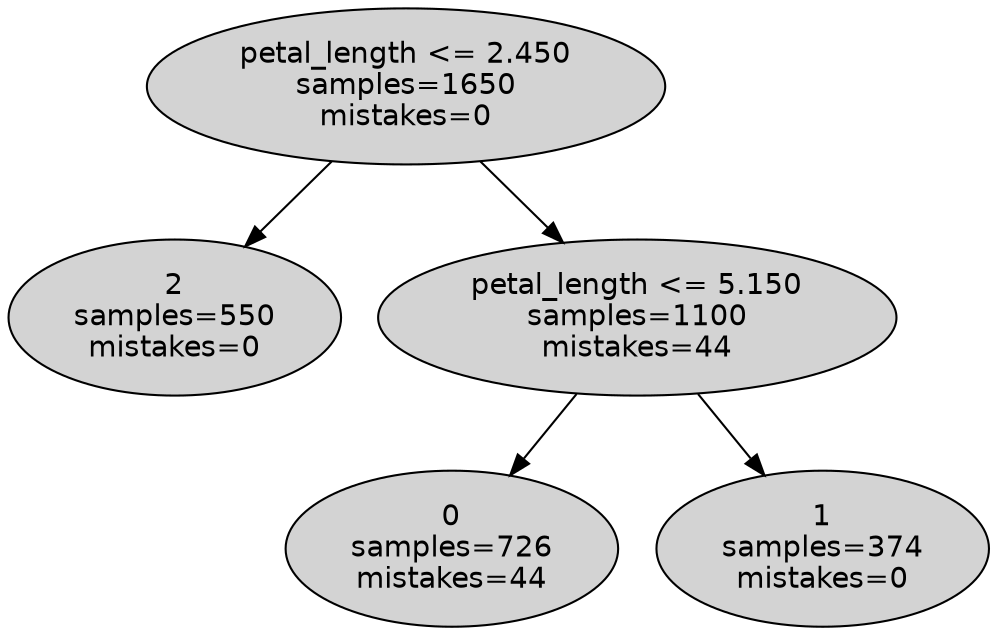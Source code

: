 digraph ClusteringTree {
node [shape=ellipse, style=filled, fillcolor=lightgrey, fontname=Helvetica];
n_0 [label="petal_length <= 2.450\nsamples=1650\nmistakes=0"];
n_1 [label="2\nsamples=550\nmistakes=0"];
n_2 [label="petal_length <= 5.150\nsamples=1100\nmistakes=44"];
n_3 [label="0\nsamples=726\nmistakes=44"];
n_4 [label="1\nsamples=374\nmistakes=0"];
n_0 -> n_1;
n_0 -> n_2;
n_2 -> n_3;
n_2 -> n_4;
}
